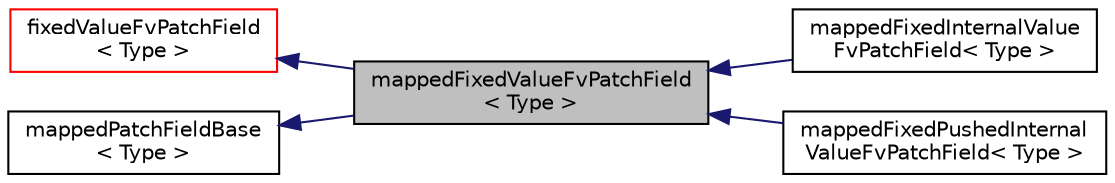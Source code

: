 digraph "mappedFixedValueFvPatchField&lt; Type &gt;"
{
  bgcolor="transparent";
  edge [fontname="Helvetica",fontsize="10",labelfontname="Helvetica",labelfontsize="10"];
  node [fontname="Helvetica",fontsize="10",shape=record];
  rankdir="LR";
  Node1 [label="mappedFixedValueFvPatchField\l\< Type \>",height=0.2,width=0.4,color="black", fillcolor="grey75", style="filled", fontcolor="black"];
  Node2 -> Node1 [dir="back",color="midnightblue",fontsize="10",style="solid",fontname="Helvetica"];
  Node2 [label="fixedValueFvPatchField\l\< Type \>",height=0.2,width=0.4,color="red",URL="$a00849.html",tooltip="This boundary condition supplies a fixed value constraint, and is the base class for a number of othe..."];
  Node3 -> Node1 [dir="back",color="midnightblue",fontsize="10",style="solid",fontname="Helvetica"];
  Node3 [label="mappedPatchFieldBase\l\< Type \>",height=0.2,width=0.4,color="black",URL="$a01451.html",tooltip="Functionality for sampling fields using mappedPatchBase. Every call to mappedField() returns a sample..."];
  Node1 -> Node4 [dir="back",color="midnightblue",fontsize="10",style="solid",fontname="Helvetica"];
  Node4 [label="mappedFixedInternalValue\lFvPatchField\< Type \>",height=0.2,width=0.4,color="black",URL="$a01445.html",tooltip="This boundary condition maps the boundary and internal values of a neighbour patch field to the bound..."];
  Node1 -> Node5 [dir="back",color="midnightblue",fontsize="10",style="solid",fontname="Helvetica"];
  Node5 [label="mappedFixedPushedInternal\lValueFvPatchField\< Type \>",height=0.2,width=0.4,color="black",URL="$a01446.html",tooltip="This boundary condition maps the boundary values of a neighbour patch field to the boundary and inter..."];
}
